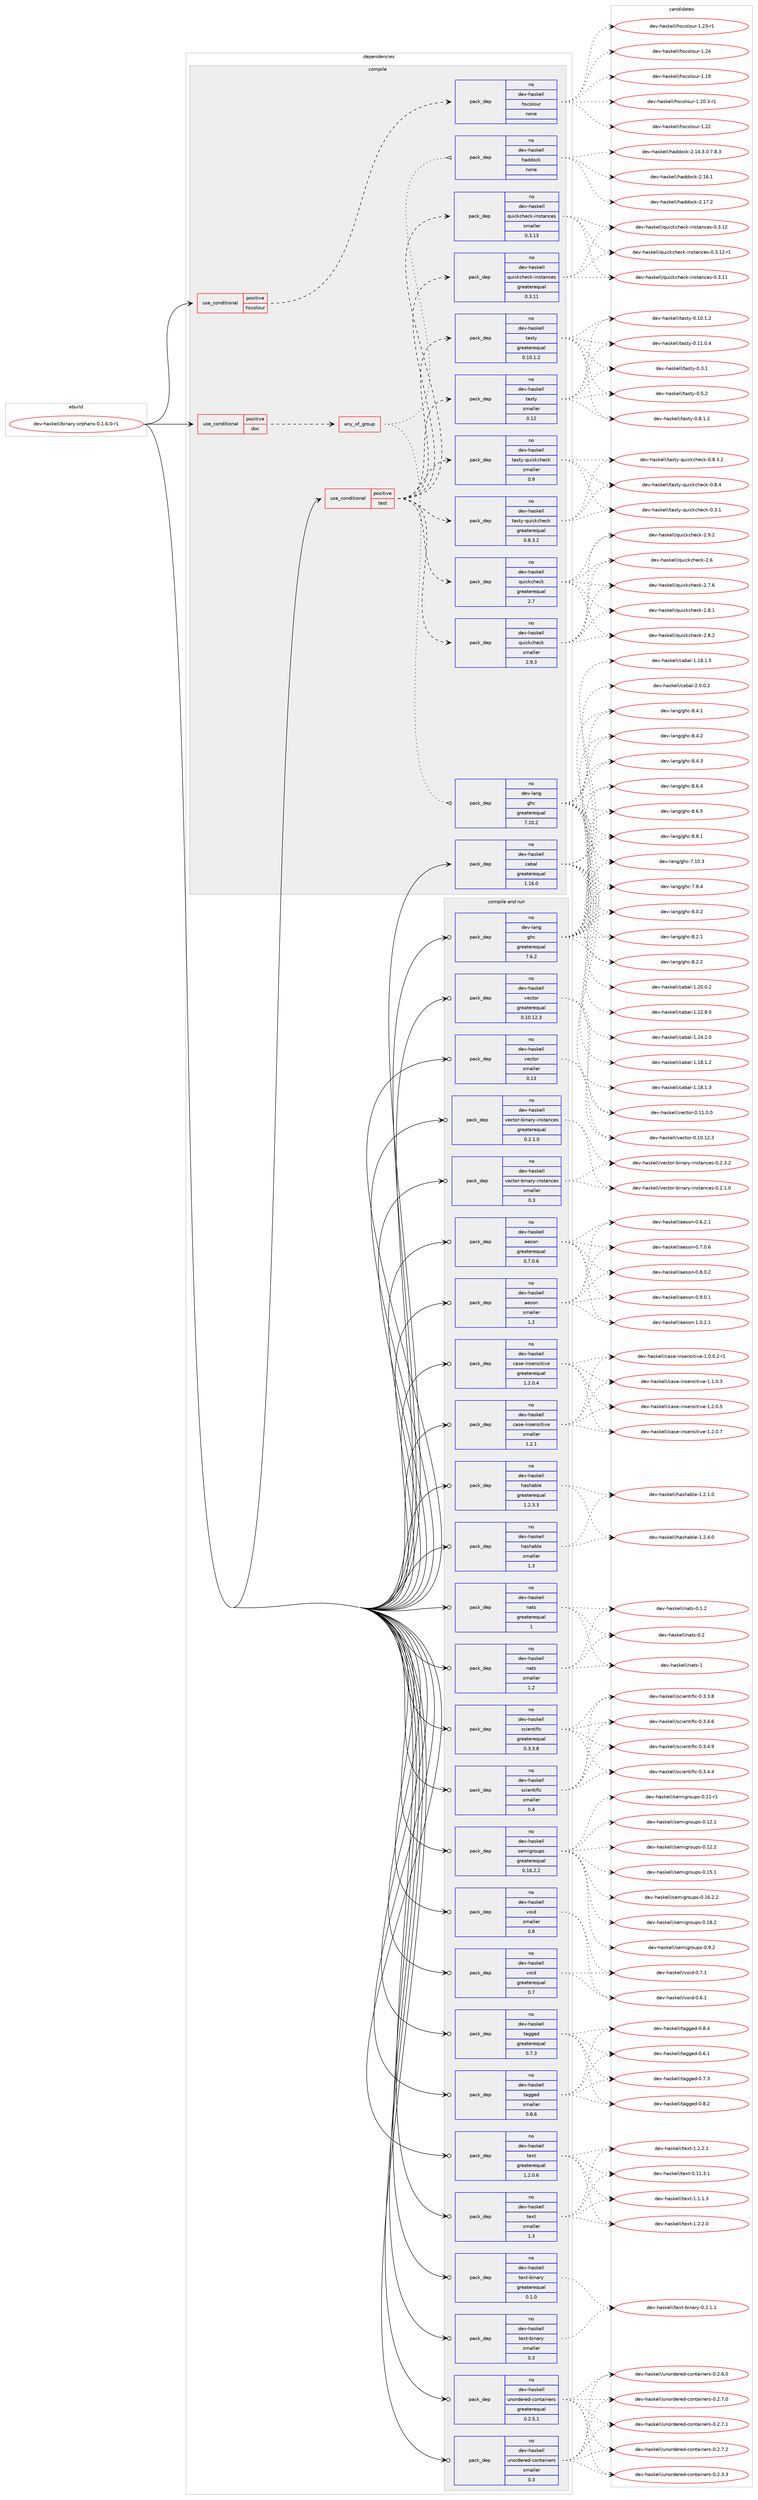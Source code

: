 digraph prolog {

# *************
# Graph options
# *************

newrank=true;
concentrate=true;
compound=true;
graph [rankdir=LR,fontname=Helvetica,fontsize=10,ranksep=1.5];#, ranksep=2.5, nodesep=0.2];
edge  [arrowhead=vee];
node  [fontname=Helvetica,fontsize=10];

# **********
# The ebuild
# **********

subgraph cluster_leftcol {
color=gray;
rank=same;
label=<<i>ebuild</i>>;
id [label="dev-haskell/binary-orphans-0.1.6.0-r1", color=red, width=4, href="../dev-haskell/binary-orphans-0.1.6.0-r1.svg"];
}

# ****************
# The dependencies
# ****************

subgraph cluster_midcol {
color=gray;
label=<<i>dependencies</i>>;
subgraph cluster_compile {
fillcolor="#eeeeee";
style=filled;
label=<<i>compile</i>>;
subgraph cond124891 {
dependency527263 [label=<<TABLE BORDER="0" CELLBORDER="1" CELLSPACING="0" CELLPADDING="4"><TR><TD ROWSPAN="3" CELLPADDING="10">use_conditional</TD></TR><TR><TD>positive</TD></TR><TR><TD>doc</TD></TR></TABLE>>, shape=none, color=red];
subgraph any9536 {
dependency527264 [label=<<TABLE BORDER="0" CELLBORDER="1" CELLSPACING="0" CELLPADDING="4"><TR><TD CELLPADDING="10">any_of_group</TD></TR></TABLE>>, shape=none, color=red];subgraph pack392479 {
dependency527265 [label=<<TABLE BORDER="0" CELLBORDER="1" CELLSPACING="0" CELLPADDING="4" WIDTH="220"><TR><TD ROWSPAN="6" CELLPADDING="30">pack_dep</TD></TR><TR><TD WIDTH="110">no</TD></TR><TR><TD>dev-haskell</TD></TR><TR><TD>haddock</TD></TR><TR><TD>none</TD></TR><TR><TD></TD></TR></TABLE>>, shape=none, color=blue];
}
dependency527264:e -> dependency527265:w [weight=20,style="dotted",arrowhead="oinv"];
subgraph pack392480 {
dependency527266 [label=<<TABLE BORDER="0" CELLBORDER="1" CELLSPACING="0" CELLPADDING="4" WIDTH="220"><TR><TD ROWSPAN="6" CELLPADDING="30">pack_dep</TD></TR><TR><TD WIDTH="110">no</TD></TR><TR><TD>dev-lang</TD></TR><TR><TD>ghc</TD></TR><TR><TD>greaterequal</TD></TR><TR><TD>7.10.2</TD></TR></TABLE>>, shape=none, color=blue];
}
dependency527264:e -> dependency527266:w [weight=20,style="dotted",arrowhead="oinv"];
}
dependency527263:e -> dependency527264:w [weight=20,style="dashed",arrowhead="vee"];
}
id:e -> dependency527263:w [weight=20,style="solid",arrowhead="vee"];
subgraph cond124892 {
dependency527267 [label=<<TABLE BORDER="0" CELLBORDER="1" CELLSPACING="0" CELLPADDING="4"><TR><TD ROWSPAN="3" CELLPADDING="10">use_conditional</TD></TR><TR><TD>positive</TD></TR><TR><TD>hscolour</TD></TR></TABLE>>, shape=none, color=red];
subgraph pack392481 {
dependency527268 [label=<<TABLE BORDER="0" CELLBORDER="1" CELLSPACING="0" CELLPADDING="4" WIDTH="220"><TR><TD ROWSPAN="6" CELLPADDING="30">pack_dep</TD></TR><TR><TD WIDTH="110">no</TD></TR><TR><TD>dev-haskell</TD></TR><TR><TD>hscolour</TD></TR><TR><TD>none</TD></TR><TR><TD></TD></TR></TABLE>>, shape=none, color=blue];
}
dependency527267:e -> dependency527268:w [weight=20,style="dashed",arrowhead="vee"];
}
id:e -> dependency527267:w [weight=20,style="solid",arrowhead="vee"];
subgraph cond124893 {
dependency527269 [label=<<TABLE BORDER="0" CELLBORDER="1" CELLSPACING="0" CELLPADDING="4"><TR><TD ROWSPAN="3" CELLPADDING="10">use_conditional</TD></TR><TR><TD>positive</TD></TR><TR><TD>test</TD></TR></TABLE>>, shape=none, color=red];
subgraph pack392482 {
dependency527270 [label=<<TABLE BORDER="0" CELLBORDER="1" CELLSPACING="0" CELLPADDING="4" WIDTH="220"><TR><TD ROWSPAN="6" CELLPADDING="30">pack_dep</TD></TR><TR><TD WIDTH="110">no</TD></TR><TR><TD>dev-haskell</TD></TR><TR><TD>quickcheck</TD></TR><TR><TD>greaterequal</TD></TR><TR><TD>2.7</TD></TR></TABLE>>, shape=none, color=blue];
}
dependency527269:e -> dependency527270:w [weight=20,style="dashed",arrowhead="vee"];
subgraph pack392483 {
dependency527271 [label=<<TABLE BORDER="0" CELLBORDER="1" CELLSPACING="0" CELLPADDING="4" WIDTH="220"><TR><TD ROWSPAN="6" CELLPADDING="30">pack_dep</TD></TR><TR><TD WIDTH="110">no</TD></TR><TR><TD>dev-haskell</TD></TR><TR><TD>quickcheck</TD></TR><TR><TD>smaller</TD></TR><TR><TD>2.9.3</TD></TR></TABLE>>, shape=none, color=blue];
}
dependency527269:e -> dependency527271:w [weight=20,style="dashed",arrowhead="vee"];
subgraph pack392484 {
dependency527272 [label=<<TABLE BORDER="0" CELLBORDER="1" CELLSPACING="0" CELLPADDING="4" WIDTH="220"><TR><TD ROWSPAN="6" CELLPADDING="30">pack_dep</TD></TR><TR><TD WIDTH="110">no</TD></TR><TR><TD>dev-haskell</TD></TR><TR><TD>quickcheck-instances</TD></TR><TR><TD>greaterequal</TD></TR><TR><TD>0.3.11</TD></TR></TABLE>>, shape=none, color=blue];
}
dependency527269:e -> dependency527272:w [weight=20,style="dashed",arrowhead="vee"];
subgraph pack392485 {
dependency527273 [label=<<TABLE BORDER="0" CELLBORDER="1" CELLSPACING="0" CELLPADDING="4" WIDTH="220"><TR><TD ROWSPAN="6" CELLPADDING="30">pack_dep</TD></TR><TR><TD WIDTH="110">no</TD></TR><TR><TD>dev-haskell</TD></TR><TR><TD>quickcheck-instances</TD></TR><TR><TD>smaller</TD></TR><TR><TD>0.3.13</TD></TR></TABLE>>, shape=none, color=blue];
}
dependency527269:e -> dependency527273:w [weight=20,style="dashed",arrowhead="vee"];
subgraph pack392486 {
dependency527274 [label=<<TABLE BORDER="0" CELLBORDER="1" CELLSPACING="0" CELLPADDING="4" WIDTH="220"><TR><TD ROWSPAN="6" CELLPADDING="30">pack_dep</TD></TR><TR><TD WIDTH="110">no</TD></TR><TR><TD>dev-haskell</TD></TR><TR><TD>tasty</TD></TR><TR><TD>greaterequal</TD></TR><TR><TD>0.10.1.2</TD></TR></TABLE>>, shape=none, color=blue];
}
dependency527269:e -> dependency527274:w [weight=20,style="dashed",arrowhead="vee"];
subgraph pack392487 {
dependency527275 [label=<<TABLE BORDER="0" CELLBORDER="1" CELLSPACING="0" CELLPADDING="4" WIDTH="220"><TR><TD ROWSPAN="6" CELLPADDING="30">pack_dep</TD></TR><TR><TD WIDTH="110">no</TD></TR><TR><TD>dev-haskell</TD></TR><TR><TD>tasty</TD></TR><TR><TD>smaller</TD></TR><TR><TD>0.12</TD></TR></TABLE>>, shape=none, color=blue];
}
dependency527269:e -> dependency527275:w [weight=20,style="dashed",arrowhead="vee"];
subgraph pack392488 {
dependency527276 [label=<<TABLE BORDER="0" CELLBORDER="1" CELLSPACING="0" CELLPADDING="4" WIDTH="220"><TR><TD ROWSPAN="6" CELLPADDING="30">pack_dep</TD></TR><TR><TD WIDTH="110">no</TD></TR><TR><TD>dev-haskell</TD></TR><TR><TD>tasty-quickcheck</TD></TR><TR><TD>greaterequal</TD></TR><TR><TD>0.8.3.2</TD></TR></TABLE>>, shape=none, color=blue];
}
dependency527269:e -> dependency527276:w [weight=20,style="dashed",arrowhead="vee"];
subgraph pack392489 {
dependency527277 [label=<<TABLE BORDER="0" CELLBORDER="1" CELLSPACING="0" CELLPADDING="4" WIDTH="220"><TR><TD ROWSPAN="6" CELLPADDING="30">pack_dep</TD></TR><TR><TD WIDTH="110">no</TD></TR><TR><TD>dev-haskell</TD></TR><TR><TD>tasty-quickcheck</TD></TR><TR><TD>smaller</TD></TR><TR><TD>0.9</TD></TR></TABLE>>, shape=none, color=blue];
}
dependency527269:e -> dependency527277:w [weight=20,style="dashed",arrowhead="vee"];
}
id:e -> dependency527269:w [weight=20,style="solid",arrowhead="vee"];
subgraph pack392490 {
dependency527278 [label=<<TABLE BORDER="0" CELLBORDER="1" CELLSPACING="0" CELLPADDING="4" WIDTH="220"><TR><TD ROWSPAN="6" CELLPADDING="30">pack_dep</TD></TR><TR><TD WIDTH="110">no</TD></TR><TR><TD>dev-haskell</TD></TR><TR><TD>cabal</TD></TR><TR><TD>greaterequal</TD></TR><TR><TD>1.16.0</TD></TR></TABLE>>, shape=none, color=blue];
}
id:e -> dependency527278:w [weight=20,style="solid",arrowhead="vee"];
}
subgraph cluster_compileandrun {
fillcolor="#eeeeee";
style=filled;
label=<<i>compile and run</i>>;
subgraph pack392491 {
dependency527279 [label=<<TABLE BORDER="0" CELLBORDER="1" CELLSPACING="0" CELLPADDING="4" WIDTH="220"><TR><TD ROWSPAN="6" CELLPADDING="30">pack_dep</TD></TR><TR><TD WIDTH="110">no</TD></TR><TR><TD>dev-haskell</TD></TR><TR><TD>aeson</TD></TR><TR><TD>greaterequal</TD></TR><TR><TD>0.7.0.6</TD></TR></TABLE>>, shape=none, color=blue];
}
id:e -> dependency527279:w [weight=20,style="solid",arrowhead="odotvee"];
subgraph pack392492 {
dependency527280 [label=<<TABLE BORDER="0" CELLBORDER="1" CELLSPACING="0" CELLPADDING="4" WIDTH="220"><TR><TD ROWSPAN="6" CELLPADDING="30">pack_dep</TD></TR><TR><TD WIDTH="110">no</TD></TR><TR><TD>dev-haskell</TD></TR><TR><TD>aeson</TD></TR><TR><TD>smaller</TD></TR><TR><TD>1.2</TD></TR></TABLE>>, shape=none, color=blue];
}
id:e -> dependency527280:w [weight=20,style="solid",arrowhead="odotvee"];
subgraph pack392493 {
dependency527281 [label=<<TABLE BORDER="0" CELLBORDER="1" CELLSPACING="0" CELLPADDING="4" WIDTH="220"><TR><TD ROWSPAN="6" CELLPADDING="30">pack_dep</TD></TR><TR><TD WIDTH="110">no</TD></TR><TR><TD>dev-haskell</TD></TR><TR><TD>case-insensitive</TD></TR><TR><TD>greaterequal</TD></TR><TR><TD>1.2.0.4</TD></TR></TABLE>>, shape=none, color=blue];
}
id:e -> dependency527281:w [weight=20,style="solid",arrowhead="odotvee"];
subgraph pack392494 {
dependency527282 [label=<<TABLE BORDER="0" CELLBORDER="1" CELLSPACING="0" CELLPADDING="4" WIDTH="220"><TR><TD ROWSPAN="6" CELLPADDING="30">pack_dep</TD></TR><TR><TD WIDTH="110">no</TD></TR><TR><TD>dev-haskell</TD></TR><TR><TD>case-insensitive</TD></TR><TR><TD>smaller</TD></TR><TR><TD>1.2.1</TD></TR></TABLE>>, shape=none, color=blue];
}
id:e -> dependency527282:w [weight=20,style="solid",arrowhead="odotvee"];
subgraph pack392495 {
dependency527283 [label=<<TABLE BORDER="0" CELLBORDER="1" CELLSPACING="0" CELLPADDING="4" WIDTH="220"><TR><TD ROWSPAN="6" CELLPADDING="30">pack_dep</TD></TR><TR><TD WIDTH="110">no</TD></TR><TR><TD>dev-haskell</TD></TR><TR><TD>hashable</TD></TR><TR><TD>greaterequal</TD></TR><TR><TD>1.2.3.3</TD></TR></TABLE>>, shape=none, color=blue];
}
id:e -> dependency527283:w [weight=20,style="solid",arrowhead="odotvee"];
subgraph pack392496 {
dependency527284 [label=<<TABLE BORDER="0" CELLBORDER="1" CELLSPACING="0" CELLPADDING="4" WIDTH="220"><TR><TD ROWSPAN="6" CELLPADDING="30">pack_dep</TD></TR><TR><TD WIDTH="110">no</TD></TR><TR><TD>dev-haskell</TD></TR><TR><TD>hashable</TD></TR><TR><TD>smaller</TD></TR><TR><TD>1.3</TD></TR></TABLE>>, shape=none, color=blue];
}
id:e -> dependency527284:w [weight=20,style="solid",arrowhead="odotvee"];
subgraph pack392497 {
dependency527285 [label=<<TABLE BORDER="0" CELLBORDER="1" CELLSPACING="0" CELLPADDING="4" WIDTH="220"><TR><TD ROWSPAN="6" CELLPADDING="30">pack_dep</TD></TR><TR><TD WIDTH="110">no</TD></TR><TR><TD>dev-haskell</TD></TR><TR><TD>nats</TD></TR><TR><TD>greaterequal</TD></TR><TR><TD>1</TD></TR></TABLE>>, shape=none, color=blue];
}
id:e -> dependency527285:w [weight=20,style="solid",arrowhead="odotvee"];
subgraph pack392498 {
dependency527286 [label=<<TABLE BORDER="0" CELLBORDER="1" CELLSPACING="0" CELLPADDING="4" WIDTH="220"><TR><TD ROWSPAN="6" CELLPADDING="30">pack_dep</TD></TR><TR><TD WIDTH="110">no</TD></TR><TR><TD>dev-haskell</TD></TR><TR><TD>nats</TD></TR><TR><TD>smaller</TD></TR><TR><TD>1.2</TD></TR></TABLE>>, shape=none, color=blue];
}
id:e -> dependency527286:w [weight=20,style="solid",arrowhead="odotvee"];
subgraph pack392499 {
dependency527287 [label=<<TABLE BORDER="0" CELLBORDER="1" CELLSPACING="0" CELLPADDING="4" WIDTH="220"><TR><TD ROWSPAN="6" CELLPADDING="30">pack_dep</TD></TR><TR><TD WIDTH="110">no</TD></TR><TR><TD>dev-haskell</TD></TR><TR><TD>scientific</TD></TR><TR><TD>greaterequal</TD></TR><TR><TD>0.3.3.8</TD></TR></TABLE>>, shape=none, color=blue];
}
id:e -> dependency527287:w [weight=20,style="solid",arrowhead="odotvee"];
subgraph pack392500 {
dependency527288 [label=<<TABLE BORDER="0" CELLBORDER="1" CELLSPACING="0" CELLPADDING="4" WIDTH="220"><TR><TD ROWSPAN="6" CELLPADDING="30">pack_dep</TD></TR><TR><TD WIDTH="110">no</TD></TR><TR><TD>dev-haskell</TD></TR><TR><TD>scientific</TD></TR><TR><TD>smaller</TD></TR><TR><TD>0.4</TD></TR></TABLE>>, shape=none, color=blue];
}
id:e -> dependency527288:w [weight=20,style="solid",arrowhead="odotvee"];
subgraph pack392501 {
dependency527289 [label=<<TABLE BORDER="0" CELLBORDER="1" CELLSPACING="0" CELLPADDING="4" WIDTH="220"><TR><TD ROWSPAN="6" CELLPADDING="30">pack_dep</TD></TR><TR><TD WIDTH="110">no</TD></TR><TR><TD>dev-haskell</TD></TR><TR><TD>semigroups</TD></TR><TR><TD>greaterequal</TD></TR><TR><TD>0.16.2.2</TD></TR></TABLE>>, shape=none, color=blue];
}
id:e -> dependency527289:w [weight=20,style="solid",arrowhead="odotvee"];
subgraph pack392502 {
dependency527290 [label=<<TABLE BORDER="0" CELLBORDER="1" CELLSPACING="0" CELLPADDING="4" WIDTH="220"><TR><TD ROWSPAN="6" CELLPADDING="30">pack_dep</TD></TR><TR><TD WIDTH="110">no</TD></TR><TR><TD>dev-haskell</TD></TR><TR><TD>tagged</TD></TR><TR><TD>greaterequal</TD></TR><TR><TD>0.7.3</TD></TR></TABLE>>, shape=none, color=blue];
}
id:e -> dependency527290:w [weight=20,style="solid",arrowhead="odotvee"];
subgraph pack392503 {
dependency527291 [label=<<TABLE BORDER="0" CELLBORDER="1" CELLSPACING="0" CELLPADDING="4" WIDTH="220"><TR><TD ROWSPAN="6" CELLPADDING="30">pack_dep</TD></TR><TR><TD WIDTH="110">no</TD></TR><TR><TD>dev-haskell</TD></TR><TR><TD>tagged</TD></TR><TR><TD>smaller</TD></TR><TR><TD>0.8.6</TD></TR></TABLE>>, shape=none, color=blue];
}
id:e -> dependency527291:w [weight=20,style="solid",arrowhead="odotvee"];
subgraph pack392504 {
dependency527292 [label=<<TABLE BORDER="0" CELLBORDER="1" CELLSPACING="0" CELLPADDING="4" WIDTH="220"><TR><TD ROWSPAN="6" CELLPADDING="30">pack_dep</TD></TR><TR><TD WIDTH="110">no</TD></TR><TR><TD>dev-haskell</TD></TR><TR><TD>text</TD></TR><TR><TD>greaterequal</TD></TR><TR><TD>1.2.0.6</TD></TR></TABLE>>, shape=none, color=blue];
}
id:e -> dependency527292:w [weight=20,style="solid",arrowhead="odotvee"];
subgraph pack392505 {
dependency527293 [label=<<TABLE BORDER="0" CELLBORDER="1" CELLSPACING="0" CELLPADDING="4" WIDTH="220"><TR><TD ROWSPAN="6" CELLPADDING="30">pack_dep</TD></TR><TR><TD WIDTH="110">no</TD></TR><TR><TD>dev-haskell</TD></TR><TR><TD>text</TD></TR><TR><TD>smaller</TD></TR><TR><TD>1.3</TD></TR></TABLE>>, shape=none, color=blue];
}
id:e -> dependency527293:w [weight=20,style="solid",arrowhead="odotvee"];
subgraph pack392506 {
dependency527294 [label=<<TABLE BORDER="0" CELLBORDER="1" CELLSPACING="0" CELLPADDING="4" WIDTH="220"><TR><TD ROWSPAN="6" CELLPADDING="30">pack_dep</TD></TR><TR><TD WIDTH="110">no</TD></TR><TR><TD>dev-haskell</TD></TR><TR><TD>text-binary</TD></TR><TR><TD>greaterequal</TD></TR><TR><TD>0.1.0</TD></TR></TABLE>>, shape=none, color=blue];
}
id:e -> dependency527294:w [weight=20,style="solid",arrowhead="odotvee"];
subgraph pack392507 {
dependency527295 [label=<<TABLE BORDER="0" CELLBORDER="1" CELLSPACING="0" CELLPADDING="4" WIDTH="220"><TR><TD ROWSPAN="6" CELLPADDING="30">pack_dep</TD></TR><TR><TD WIDTH="110">no</TD></TR><TR><TD>dev-haskell</TD></TR><TR><TD>text-binary</TD></TR><TR><TD>smaller</TD></TR><TR><TD>0.3</TD></TR></TABLE>>, shape=none, color=blue];
}
id:e -> dependency527295:w [weight=20,style="solid",arrowhead="odotvee"];
subgraph pack392508 {
dependency527296 [label=<<TABLE BORDER="0" CELLBORDER="1" CELLSPACING="0" CELLPADDING="4" WIDTH="220"><TR><TD ROWSPAN="6" CELLPADDING="30">pack_dep</TD></TR><TR><TD WIDTH="110">no</TD></TR><TR><TD>dev-haskell</TD></TR><TR><TD>unordered-containers</TD></TR><TR><TD>greaterequal</TD></TR><TR><TD>0.2.5.1</TD></TR></TABLE>>, shape=none, color=blue];
}
id:e -> dependency527296:w [weight=20,style="solid",arrowhead="odotvee"];
subgraph pack392509 {
dependency527297 [label=<<TABLE BORDER="0" CELLBORDER="1" CELLSPACING="0" CELLPADDING="4" WIDTH="220"><TR><TD ROWSPAN="6" CELLPADDING="30">pack_dep</TD></TR><TR><TD WIDTH="110">no</TD></TR><TR><TD>dev-haskell</TD></TR><TR><TD>unordered-containers</TD></TR><TR><TD>smaller</TD></TR><TR><TD>0.3</TD></TR></TABLE>>, shape=none, color=blue];
}
id:e -> dependency527297:w [weight=20,style="solid",arrowhead="odotvee"];
subgraph pack392510 {
dependency527298 [label=<<TABLE BORDER="0" CELLBORDER="1" CELLSPACING="0" CELLPADDING="4" WIDTH="220"><TR><TD ROWSPAN="6" CELLPADDING="30">pack_dep</TD></TR><TR><TD WIDTH="110">no</TD></TR><TR><TD>dev-haskell</TD></TR><TR><TD>vector</TD></TR><TR><TD>greaterequal</TD></TR><TR><TD>0.10.12.3</TD></TR></TABLE>>, shape=none, color=blue];
}
id:e -> dependency527298:w [weight=20,style="solid",arrowhead="odotvee"];
subgraph pack392511 {
dependency527299 [label=<<TABLE BORDER="0" CELLBORDER="1" CELLSPACING="0" CELLPADDING="4" WIDTH="220"><TR><TD ROWSPAN="6" CELLPADDING="30">pack_dep</TD></TR><TR><TD WIDTH="110">no</TD></TR><TR><TD>dev-haskell</TD></TR><TR><TD>vector</TD></TR><TR><TD>smaller</TD></TR><TR><TD>0.13</TD></TR></TABLE>>, shape=none, color=blue];
}
id:e -> dependency527299:w [weight=20,style="solid",arrowhead="odotvee"];
subgraph pack392512 {
dependency527300 [label=<<TABLE BORDER="0" CELLBORDER="1" CELLSPACING="0" CELLPADDING="4" WIDTH="220"><TR><TD ROWSPAN="6" CELLPADDING="30">pack_dep</TD></TR><TR><TD WIDTH="110">no</TD></TR><TR><TD>dev-haskell</TD></TR><TR><TD>vector-binary-instances</TD></TR><TR><TD>greaterequal</TD></TR><TR><TD>0.2.1.0</TD></TR></TABLE>>, shape=none, color=blue];
}
id:e -> dependency527300:w [weight=20,style="solid",arrowhead="odotvee"];
subgraph pack392513 {
dependency527301 [label=<<TABLE BORDER="0" CELLBORDER="1" CELLSPACING="0" CELLPADDING="4" WIDTH="220"><TR><TD ROWSPAN="6" CELLPADDING="30">pack_dep</TD></TR><TR><TD WIDTH="110">no</TD></TR><TR><TD>dev-haskell</TD></TR><TR><TD>vector-binary-instances</TD></TR><TR><TD>smaller</TD></TR><TR><TD>0.3</TD></TR></TABLE>>, shape=none, color=blue];
}
id:e -> dependency527301:w [weight=20,style="solid",arrowhead="odotvee"];
subgraph pack392514 {
dependency527302 [label=<<TABLE BORDER="0" CELLBORDER="1" CELLSPACING="0" CELLPADDING="4" WIDTH="220"><TR><TD ROWSPAN="6" CELLPADDING="30">pack_dep</TD></TR><TR><TD WIDTH="110">no</TD></TR><TR><TD>dev-haskell</TD></TR><TR><TD>void</TD></TR><TR><TD>greaterequal</TD></TR><TR><TD>0.7</TD></TR></TABLE>>, shape=none, color=blue];
}
id:e -> dependency527302:w [weight=20,style="solid",arrowhead="odotvee"];
subgraph pack392515 {
dependency527303 [label=<<TABLE BORDER="0" CELLBORDER="1" CELLSPACING="0" CELLPADDING="4" WIDTH="220"><TR><TD ROWSPAN="6" CELLPADDING="30">pack_dep</TD></TR><TR><TD WIDTH="110">no</TD></TR><TR><TD>dev-haskell</TD></TR><TR><TD>void</TD></TR><TR><TD>smaller</TD></TR><TR><TD>0.8</TD></TR></TABLE>>, shape=none, color=blue];
}
id:e -> dependency527303:w [weight=20,style="solid",arrowhead="odotvee"];
subgraph pack392516 {
dependency527304 [label=<<TABLE BORDER="0" CELLBORDER="1" CELLSPACING="0" CELLPADDING="4" WIDTH="220"><TR><TD ROWSPAN="6" CELLPADDING="30">pack_dep</TD></TR><TR><TD WIDTH="110">no</TD></TR><TR><TD>dev-lang</TD></TR><TR><TD>ghc</TD></TR><TR><TD>greaterequal</TD></TR><TR><TD>7.6.2</TD></TR></TABLE>>, shape=none, color=blue];
}
id:e -> dependency527304:w [weight=20,style="solid",arrowhead="odotvee"];
}
subgraph cluster_run {
fillcolor="#eeeeee";
style=filled;
label=<<i>run</i>>;
}
}

# **************
# The candidates
# **************

subgraph cluster_choices {
rank=same;
color=gray;
label=<<i>candidates</i>>;

subgraph choice392479 {
color=black;
nodesep=1;
choice1001011184510497115107101108108471049710010011199107455046495246514648465546564651 [label="dev-haskell/haddock-2.14.3.0.7.8.3", color=red, width=4,href="../dev-haskell/haddock-2.14.3.0.7.8.3.svg"];
choice100101118451049711510710110810847104971001001119910745504649544649 [label="dev-haskell/haddock-2.16.1", color=red, width=4,href="../dev-haskell/haddock-2.16.1.svg"];
choice100101118451049711510710110810847104971001001119910745504649554650 [label="dev-haskell/haddock-2.17.2", color=red, width=4,href="../dev-haskell/haddock-2.17.2.svg"];
dependency527265:e -> choice1001011184510497115107101108108471049710010011199107455046495246514648465546564651:w [style=dotted,weight="100"];
dependency527265:e -> choice100101118451049711510710110810847104971001001119910745504649544649:w [style=dotted,weight="100"];
dependency527265:e -> choice100101118451049711510710110810847104971001001119910745504649554650:w [style=dotted,weight="100"];
}
subgraph choice392480 {
color=black;
nodesep=1;
choice1001011184510897110103471031049945554649484651 [label="dev-lang/ghc-7.10.3", color=red, width=4,href="../dev-lang/ghc-7.10.3.svg"];
choice10010111845108971101034710310499455546564652 [label="dev-lang/ghc-7.8.4", color=red, width=4,href="../dev-lang/ghc-7.8.4.svg"];
choice10010111845108971101034710310499455646484650 [label="dev-lang/ghc-8.0.2", color=red, width=4,href="../dev-lang/ghc-8.0.2.svg"];
choice10010111845108971101034710310499455646504649 [label="dev-lang/ghc-8.2.1", color=red, width=4,href="../dev-lang/ghc-8.2.1.svg"];
choice10010111845108971101034710310499455646504650 [label="dev-lang/ghc-8.2.2", color=red, width=4,href="../dev-lang/ghc-8.2.2.svg"];
choice10010111845108971101034710310499455646524649 [label="dev-lang/ghc-8.4.1", color=red, width=4,href="../dev-lang/ghc-8.4.1.svg"];
choice10010111845108971101034710310499455646524650 [label="dev-lang/ghc-8.4.2", color=red, width=4,href="../dev-lang/ghc-8.4.2.svg"];
choice10010111845108971101034710310499455646524651 [label="dev-lang/ghc-8.4.3", color=red, width=4,href="../dev-lang/ghc-8.4.3.svg"];
choice10010111845108971101034710310499455646544652 [label="dev-lang/ghc-8.6.4", color=red, width=4,href="../dev-lang/ghc-8.6.4.svg"];
choice10010111845108971101034710310499455646544653 [label="dev-lang/ghc-8.6.5", color=red, width=4,href="../dev-lang/ghc-8.6.5.svg"];
choice10010111845108971101034710310499455646564649 [label="dev-lang/ghc-8.8.1", color=red, width=4,href="../dev-lang/ghc-8.8.1.svg"];
dependency527266:e -> choice1001011184510897110103471031049945554649484651:w [style=dotted,weight="100"];
dependency527266:e -> choice10010111845108971101034710310499455546564652:w [style=dotted,weight="100"];
dependency527266:e -> choice10010111845108971101034710310499455646484650:w [style=dotted,weight="100"];
dependency527266:e -> choice10010111845108971101034710310499455646504649:w [style=dotted,weight="100"];
dependency527266:e -> choice10010111845108971101034710310499455646504650:w [style=dotted,weight="100"];
dependency527266:e -> choice10010111845108971101034710310499455646524649:w [style=dotted,weight="100"];
dependency527266:e -> choice10010111845108971101034710310499455646524650:w [style=dotted,weight="100"];
dependency527266:e -> choice10010111845108971101034710310499455646524651:w [style=dotted,weight="100"];
dependency527266:e -> choice10010111845108971101034710310499455646544652:w [style=dotted,weight="100"];
dependency527266:e -> choice10010111845108971101034710310499455646544653:w [style=dotted,weight="100"];
dependency527266:e -> choice10010111845108971101034710310499455646564649:w [style=dotted,weight="100"];
}
subgraph choice392481 {
color=black;
nodesep=1;
choice100101118451049711510710110810847104115991111081111171144549464957 [label="dev-haskell/hscolour-1.19", color=red, width=4,href="../dev-haskell/hscolour-1.19.svg"];
choice10010111845104971151071011081084710411599111108111117114454946504846514511449 [label="dev-haskell/hscolour-1.20.3-r1", color=red, width=4,href="../dev-haskell/hscolour-1.20.3-r1.svg"];
choice100101118451049711510710110810847104115991111081111171144549465050 [label="dev-haskell/hscolour-1.22", color=red, width=4,href="../dev-haskell/hscolour-1.22.svg"];
choice1001011184510497115107101108108471041159911110811111711445494650514511449 [label="dev-haskell/hscolour-1.23-r1", color=red, width=4,href="../dev-haskell/hscolour-1.23-r1.svg"];
choice100101118451049711510710110810847104115991111081111171144549465052 [label="dev-haskell/hscolour-1.24", color=red, width=4,href="../dev-haskell/hscolour-1.24.svg"];
dependency527268:e -> choice100101118451049711510710110810847104115991111081111171144549464957:w [style=dotted,weight="100"];
dependency527268:e -> choice10010111845104971151071011081084710411599111108111117114454946504846514511449:w [style=dotted,weight="100"];
dependency527268:e -> choice100101118451049711510710110810847104115991111081111171144549465050:w [style=dotted,weight="100"];
dependency527268:e -> choice1001011184510497115107101108108471041159911110811111711445494650514511449:w [style=dotted,weight="100"];
dependency527268:e -> choice100101118451049711510710110810847104115991111081111171144549465052:w [style=dotted,weight="100"];
}
subgraph choice392482 {
color=black;
nodesep=1;
choice10010111845104971151071011081084711311710599107991041019910745504654 [label="dev-haskell/quickcheck-2.6", color=red, width=4,href="../dev-haskell/quickcheck-2.6.svg"];
choice100101118451049711510710110810847113117105991079910410199107455046554654 [label="dev-haskell/quickcheck-2.7.6", color=red, width=4,href="../dev-haskell/quickcheck-2.7.6.svg"];
choice100101118451049711510710110810847113117105991079910410199107455046564649 [label="dev-haskell/quickcheck-2.8.1", color=red, width=4,href="../dev-haskell/quickcheck-2.8.1.svg"];
choice100101118451049711510710110810847113117105991079910410199107455046564650 [label="dev-haskell/quickcheck-2.8.2", color=red, width=4,href="../dev-haskell/quickcheck-2.8.2.svg"];
choice100101118451049711510710110810847113117105991079910410199107455046574650 [label="dev-haskell/quickcheck-2.9.2", color=red, width=4,href="../dev-haskell/quickcheck-2.9.2.svg"];
dependency527270:e -> choice10010111845104971151071011081084711311710599107991041019910745504654:w [style=dotted,weight="100"];
dependency527270:e -> choice100101118451049711510710110810847113117105991079910410199107455046554654:w [style=dotted,weight="100"];
dependency527270:e -> choice100101118451049711510710110810847113117105991079910410199107455046564649:w [style=dotted,weight="100"];
dependency527270:e -> choice100101118451049711510710110810847113117105991079910410199107455046564650:w [style=dotted,weight="100"];
dependency527270:e -> choice100101118451049711510710110810847113117105991079910410199107455046574650:w [style=dotted,weight="100"];
}
subgraph choice392483 {
color=black;
nodesep=1;
choice10010111845104971151071011081084711311710599107991041019910745504654 [label="dev-haskell/quickcheck-2.6", color=red, width=4,href="../dev-haskell/quickcheck-2.6.svg"];
choice100101118451049711510710110810847113117105991079910410199107455046554654 [label="dev-haskell/quickcheck-2.7.6", color=red, width=4,href="../dev-haskell/quickcheck-2.7.6.svg"];
choice100101118451049711510710110810847113117105991079910410199107455046564649 [label="dev-haskell/quickcheck-2.8.1", color=red, width=4,href="../dev-haskell/quickcheck-2.8.1.svg"];
choice100101118451049711510710110810847113117105991079910410199107455046564650 [label="dev-haskell/quickcheck-2.8.2", color=red, width=4,href="../dev-haskell/quickcheck-2.8.2.svg"];
choice100101118451049711510710110810847113117105991079910410199107455046574650 [label="dev-haskell/quickcheck-2.9.2", color=red, width=4,href="../dev-haskell/quickcheck-2.9.2.svg"];
dependency527271:e -> choice10010111845104971151071011081084711311710599107991041019910745504654:w [style=dotted,weight="100"];
dependency527271:e -> choice100101118451049711510710110810847113117105991079910410199107455046554654:w [style=dotted,weight="100"];
dependency527271:e -> choice100101118451049711510710110810847113117105991079910410199107455046564649:w [style=dotted,weight="100"];
dependency527271:e -> choice100101118451049711510710110810847113117105991079910410199107455046564650:w [style=dotted,weight="100"];
dependency527271:e -> choice100101118451049711510710110810847113117105991079910410199107455046574650:w [style=dotted,weight="100"];
}
subgraph choice392484 {
color=black;
nodesep=1;
choice10010111845104971151071011081084711311710599107991041019910745105110115116971109910111545484651464949 [label="dev-haskell/quickcheck-instances-0.3.11", color=red, width=4,href="../dev-haskell/quickcheck-instances-0.3.11.svg"];
choice10010111845104971151071011081084711311710599107991041019910745105110115116971109910111545484651464950 [label="dev-haskell/quickcheck-instances-0.3.12", color=red, width=4,href="../dev-haskell/quickcheck-instances-0.3.12.svg"];
choice100101118451049711510710110810847113117105991079910410199107451051101151169711099101115454846514649504511449 [label="dev-haskell/quickcheck-instances-0.3.12-r1", color=red, width=4,href="../dev-haskell/quickcheck-instances-0.3.12-r1.svg"];
dependency527272:e -> choice10010111845104971151071011081084711311710599107991041019910745105110115116971109910111545484651464949:w [style=dotted,weight="100"];
dependency527272:e -> choice10010111845104971151071011081084711311710599107991041019910745105110115116971109910111545484651464950:w [style=dotted,weight="100"];
dependency527272:e -> choice100101118451049711510710110810847113117105991079910410199107451051101151169711099101115454846514649504511449:w [style=dotted,weight="100"];
}
subgraph choice392485 {
color=black;
nodesep=1;
choice10010111845104971151071011081084711311710599107991041019910745105110115116971109910111545484651464949 [label="dev-haskell/quickcheck-instances-0.3.11", color=red, width=4,href="../dev-haskell/quickcheck-instances-0.3.11.svg"];
choice10010111845104971151071011081084711311710599107991041019910745105110115116971109910111545484651464950 [label="dev-haskell/quickcheck-instances-0.3.12", color=red, width=4,href="../dev-haskell/quickcheck-instances-0.3.12.svg"];
choice100101118451049711510710110810847113117105991079910410199107451051101151169711099101115454846514649504511449 [label="dev-haskell/quickcheck-instances-0.3.12-r1", color=red, width=4,href="../dev-haskell/quickcheck-instances-0.3.12-r1.svg"];
dependency527273:e -> choice10010111845104971151071011081084711311710599107991041019910745105110115116971109910111545484651464949:w [style=dotted,weight="100"];
dependency527273:e -> choice10010111845104971151071011081084711311710599107991041019910745105110115116971109910111545484651464950:w [style=dotted,weight="100"];
dependency527273:e -> choice100101118451049711510710110810847113117105991079910410199107451051101151169711099101115454846514649504511449:w [style=dotted,weight="100"];
}
subgraph choice392486 {
color=black;
nodesep=1;
choice10010111845104971151071011081084711697115116121454846494846494650 [label="dev-haskell/tasty-0.10.1.2", color=red, width=4,href="../dev-haskell/tasty-0.10.1.2.svg"];
choice10010111845104971151071011081084711697115116121454846494946484652 [label="dev-haskell/tasty-0.11.0.4", color=red, width=4,href="../dev-haskell/tasty-0.11.0.4.svg"];
choice10010111845104971151071011081084711697115116121454846514649 [label="dev-haskell/tasty-0.3.1", color=red, width=4,href="../dev-haskell/tasty-0.3.1.svg"];
choice10010111845104971151071011081084711697115116121454846534650 [label="dev-haskell/tasty-0.5.2", color=red, width=4,href="../dev-haskell/tasty-0.5.2.svg"];
choice100101118451049711510710110810847116971151161214548465646494650 [label="dev-haskell/tasty-0.8.1.2", color=red, width=4,href="../dev-haskell/tasty-0.8.1.2.svg"];
dependency527274:e -> choice10010111845104971151071011081084711697115116121454846494846494650:w [style=dotted,weight="100"];
dependency527274:e -> choice10010111845104971151071011081084711697115116121454846494946484652:w [style=dotted,weight="100"];
dependency527274:e -> choice10010111845104971151071011081084711697115116121454846514649:w [style=dotted,weight="100"];
dependency527274:e -> choice10010111845104971151071011081084711697115116121454846534650:w [style=dotted,weight="100"];
dependency527274:e -> choice100101118451049711510710110810847116971151161214548465646494650:w [style=dotted,weight="100"];
}
subgraph choice392487 {
color=black;
nodesep=1;
choice10010111845104971151071011081084711697115116121454846494846494650 [label="dev-haskell/tasty-0.10.1.2", color=red, width=4,href="../dev-haskell/tasty-0.10.1.2.svg"];
choice10010111845104971151071011081084711697115116121454846494946484652 [label="dev-haskell/tasty-0.11.0.4", color=red, width=4,href="../dev-haskell/tasty-0.11.0.4.svg"];
choice10010111845104971151071011081084711697115116121454846514649 [label="dev-haskell/tasty-0.3.1", color=red, width=4,href="../dev-haskell/tasty-0.3.1.svg"];
choice10010111845104971151071011081084711697115116121454846534650 [label="dev-haskell/tasty-0.5.2", color=red, width=4,href="../dev-haskell/tasty-0.5.2.svg"];
choice100101118451049711510710110810847116971151161214548465646494650 [label="dev-haskell/tasty-0.8.1.2", color=red, width=4,href="../dev-haskell/tasty-0.8.1.2.svg"];
dependency527275:e -> choice10010111845104971151071011081084711697115116121454846494846494650:w [style=dotted,weight="100"];
dependency527275:e -> choice10010111845104971151071011081084711697115116121454846494946484652:w [style=dotted,weight="100"];
dependency527275:e -> choice10010111845104971151071011081084711697115116121454846514649:w [style=dotted,weight="100"];
dependency527275:e -> choice10010111845104971151071011081084711697115116121454846534650:w [style=dotted,weight="100"];
dependency527275:e -> choice100101118451049711510710110810847116971151161214548465646494650:w [style=dotted,weight="100"];
}
subgraph choice392488 {
color=black;
nodesep=1;
choice1001011184510497115107101108108471169711511612145113117105991079910410199107454846514649 [label="dev-haskell/tasty-quickcheck-0.3.1", color=red, width=4,href="../dev-haskell/tasty-quickcheck-0.3.1.svg"];
choice10010111845104971151071011081084711697115116121451131171059910799104101991074548465646514650 [label="dev-haskell/tasty-quickcheck-0.8.3.2", color=red, width=4,href="../dev-haskell/tasty-quickcheck-0.8.3.2.svg"];
choice1001011184510497115107101108108471169711511612145113117105991079910410199107454846564652 [label="dev-haskell/tasty-quickcheck-0.8.4", color=red, width=4,href="../dev-haskell/tasty-quickcheck-0.8.4.svg"];
dependency527276:e -> choice1001011184510497115107101108108471169711511612145113117105991079910410199107454846514649:w [style=dotted,weight="100"];
dependency527276:e -> choice10010111845104971151071011081084711697115116121451131171059910799104101991074548465646514650:w [style=dotted,weight="100"];
dependency527276:e -> choice1001011184510497115107101108108471169711511612145113117105991079910410199107454846564652:w [style=dotted,weight="100"];
}
subgraph choice392489 {
color=black;
nodesep=1;
choice1001011184510497115107101108108471169711511612145113117105991079910410199107454846514649 [label="dev-haskell/tasty-quickcheck-0.3.1", color=red, width=4,href="../dev-haskell/tasty-quickcheck-0.3.1.svg"];
choice10010111845104971151071011081084711697115116121451131171059910799104101991074548465646514650 [label="dev-haskell/tasty-quickcheck-0.8.3.2", color=red, width=4,href="../dev-haskell/tasty-quickcheck-0.8.3.2.svg"];
choice1001011184510497115107101108108471169711511612145113117105991079910410199107454846564652 [label="dev-haskell/tasty-quickcheck-0.8.4", color=red, width=4,href="../dev-haskell/tasty-quickcheck-0.8.4.svg"];
dependency527277:e -> choice1001011184510497115107101108108471169711511612145113117105991079910410199107454846514649:w [style=dotted,weight="100"];
dependency527277:e -> choice10010111845104971151071011081084711697115116121451131171059910799104101991074548465646514650:w [style=dotted,weight="100"];
dependency527277:e -> choice1001011184510497115107101108108471169711511612145113117105991079910410199107454846564652:w [style=dotted,weight="100"];
}
subgraph choice392490 {
color=black;
nodesep=1;
choice10010111845104971151071011081084799979897108454946495646494650 [label="dev-haskell/cabal-1.18.1.2", color=red, width=4,href="../dev-haskell/cabal-1.18.1.2.svg"];
choice10010111845104971151071011081084799979897108454946495646494651 [label="dev-haskell/cabal-1.18.1.3", color=red, width=4,href="../dev-haskell/cabal-1.18.1.3.svg"];
choice10010111845104971151071011081084799979897108454946495646494653 [label="dev-haskell/cabal-1.18.1.5", color=red, width=4,href="../dev-haskell/cabal-1.18.1.5.svg"];
choice10010111845104971151071011081084799979897108454946504846484650 [label="dev-haskell/cabal-1.20.0.2", color=red, width=4,href="../dev-haskell/cabal-1.20.0.2.svg"];
choice10010111845104971151071011081084799979897108454946505046564648 [label="dev-haskell/cabal-1.22.8.0", color=red, width=4,href="../dev-haskell/cabal-1.22.8.0.svg"];
choice10010111845104971151071011081084799979897108454946505246504648 [label="dev-haskell/cabal-1.24.2.0", color=red, width=4,href="../dev-haskell/cabal-1.24.2.0.svg"];
choice100101118451049711510710110810847999798971084550464846484650 [label="dev-haskell/cabal-2.0.0.2", color=red, width=4,href="../dev-haskell/cabal-2.0.0.2.svg"];
dependency527278:e -> choice10010111845104971151071011081084799979897108454946495646494650:w [style=dotted,weight="100"];
dependency527278:e -> choice10010111845104971151071011081084799979897108454946495646494651:w [style=dotted,weight="100"];
dependency527278:e -> choice10010111845104971151071011081084799979897108454946495646494653:w [style=dotted,weight="100"];
dependency527278:e -> choice10010111845104971151071011081084799979897108454946504846484650:w [style=dotted,weight="100"];
dependency527278:e -> choice10010111845104971151071011081084799979897108454946505046564648:w [style=dotted,weight="100"];
dependency527278:e -> choice10010111845104971151071011081084799979897108454946505246504648:w [style=dotted,weight="100"];
dependency527278:e -> choice100101118451049711510710110810847999798971084550464846484650:w [style=dotted,weight="100"];
}
subgraph choice392491 {
color=black;
nodesep=1;
choice100101118451049711510710110810847971011151111104548465446504649 [label="dev-haskell/aeson-0.6.2.1", color=red, width=4,href="../dev-haskell/aeson-0.6.2.1.svg"];
choice100101118451049711510710110810847971011151111104548465546484654 [label="dev-haskell/aeson-0.7.0.6", color=red, width=4,href="../dev-haskell/aeson-0.7.0.6.svg"];
choice100101118451049711510710110810847971011151111104548465646484650 [label="dev-haskell/aeson-0.8.0.2", color=red, width=4,href="../dev-haskell/aeson-0.8.0.2.svg"];
choice100101118451049711510710110810847971011151111104548465746484649 [label="dev-haskell/aeson-0.9.0.1", color=red, width=4,href="../dev-haskell/aeson-0.9.0.1.svg"];
choice100101118451049711510710110810847971011151111104549464846504649 [label="dev-haskell/aeson-1.0.2.1", color=red, width=4,href="../dev-haskell/aeson-1.0.2.1.svg"];
dependency527279:e -> choice100101118451049711510710110810847971011151111104548465446504649:w [style=dotted,weight="100"];
dependency527279:e -> choice100101118451049711510710110810847971011151111104548465546484654:w [style=dotted,weight="100"];
dependency527279:e -> choice100101118451049711510710110810847971011151111104548465646484650:w [style=dotted,weight="100"];
dependency527279:e -> choice100101118451049711510710110810847971011151111104548465746484649:w [style=dotted,weight="100"];
dependency527279:e -> choice100101118451049711510710110810847971011151111104549464846504649:w [style=dotted,weight="100"];
}
subgraph choice392492 {
color=black;
nodesep=1;
choice100101118451049711510710110810847971011151111104548465446504649 [label="dev-haskell/aeson-0.6.2.1", color=red, width=4,href="../dev-haskell/aeson-0.6.2.1.svg"];
choice100101118451049711510710110810847971011151111104548465546484654 [label="dev-haskell/aeson-0.7.0.6", color=red, width=4,href="../dev-haskell/aeson-0.7.0.6.svg"];
choice100101118451049711510710110810847971011151111104548465646484650 [label="dev-haskell/aeson-0.8.0.2", color=red, width=4,href="../dev-haskell/aeson-0.8.0.2.svg"];
choice100101118451049711510710110810847971011151111104548465746484649 [label="dev-haskell/aeson-0.9.0.1", color=red, width=4,href="../dev-haskell/aeson-0.9.0.1.svg"];
choice100101118451049711510710110810847971011151111104549464846504649 [label="dev-haskell/aeson-1.0.2.1", color=red, width=4,href="../dev-haskell/aeson-1.0.2.1.svg"];
dependency527280:e -> choice100101118451049711510710110810847971011151111104548465446504649:w [style=dotted,weight="100"];
dependency527280:e -> choice100101118451049711510710110810847971011151111104548465546484654:w [style=dotted,weight="100"];
dependency527280:e -> choice100101118451049711510710110810847971011151111104548465646484650:w [style=dotted,weight="100"];
dependency527280:e -> choice100101118451049711510710110810847971011151111104548465746484649:w [style=dotted,weight="100"];
dependency527280:e -> choice100101118451049711510710110810847971011151111104549464846504649:w [style=dotted,weight="100"];
}
subgraph choice392493 {
color=black;
nodesep=1;
choice10010111845104971151071011081084799971151014510511011510111011510511610511810145494648464846504511449 [label="dev-haskell/case-insensitive-1.0.0.2-r1", color=red, width=4,href="../dev-haskell/case-insensitive-1.0.0.2-r1.svg"];
choice1001011184510497115107101108108479997115101451051101151011101151051161051181014549464946484651 [label="dev-haskell/case-insensitive-1.1.0.3", color=red, width=4,href="../dev-haskell/case-insensitive-1.1.0.3.svg"];
choice1001011184510497115107101108108479997115101451051101151011101151051161051181014549465046484653 [label="dev-haskell/case-insensitive-1.2.0.5", color=red, width=4,href="../dev-haskell/case-insensitive-1.2.0.5.svg"];
choice1001011184510497115107101108108479997115101451051101151011101151051161051181014549465046484655 [label="dev-haskell/case-insensitive-1.2.0.7", color=red, width=4,href="../dev-haskell/case-insensitive-1.2.0.7.svg"];
dependency527281:e -> choice10010111845104971151071011081084799971151014510511011510111011510511610511810145494648464846504511449:w [style=dotted,weight="100"];
dependency527281:e -> choice1001011184510497115107101108108479997115101451051101151011101151051161051181014549464946484651:w [style=dotted,weight="100"];
dependency527281:e -> choice1001011184510497115107101108108479997115101451051101151011101151051161051181014549465046484653:w [style=dotted,weight="100"];
dependency527281:e -> choice1001011184510497115107101108108479997115101451051101151011101151051161051181014549465046484655:w [style=dotted,weight="100"];
}
subgraph choice392494 {
color=black;
nodesep=1;
choice10010111845104971151071011081084799971151014510511011510111011510511610511810145494648464846504511449 [label="dev-haskell/case-insensitive-1.0.0.2-r1", color=red, width=4,href="../dev-haskell/case-insensitive-1.0.0.2-r1.svg"];
choice1001011184510497115107101108108479997115101451051101151011101151051161051181014549464946484651 [label="dev-haskell/case-insensitive-1.1.0.3", color=red, width=4,href="../dev-haskell/case-insensitive-1.1.0.3.svg"];
choice1001011184510497115107101108108479997115101451051101151011101151051161051181014549465046484653 [label="dev-haskell/case-insensitive-1.2.0.5", color=red, width=4,href="../dev-haskell/case-insensitive-1.2.0.5.svg"];
choice1001011184510497115107101108108479997115101451051101151011101151051161051181014549465046484655 [label="dev-haskell/case-insensitive-1.2.0.7", color=red, width=4,href="../dev-haskell/case-insensitive-1.2.0.7.svg"];
dependency527282:e -> choice10010111845104971151071011081084799971151014510511011510111011510511610511810145494648464846504511449:w [style=dotted,weight="100"];
dependency527282:e -> choice1001011184510497115107101108108479997115101451051101151011101151051161051181014549464946484651:w [style=dotted,weight="100"];
dependency527282:e -> choice1001011184510497115107101108108479997115101451051101151011101151051161051181014549465046484653:w [style=dotted,weight="100"];
dependency527282:e -> choice1001011184510497115107101108108479997115101451051101151011101151051161051181014549465046484655:w [style=dotted,weight="100"];
}
subgraph choice392495 {
color=black;
nodesep=1;
choice1001011184510497115107101108108471049711510497981081014549465046494648 [label="dev-haskell/hashable-1.2.1.0", color=red, width=4,href="../dev-haskell/hashable-1.2.1.0.svg"];
choice1001011184510497115107101108108471049711510497981081014549465046524648 [label="dev-haskell/hashable-1.2.4.0", color=red, width=4,href="../dev-haskell/hashable-1.2.4.0.svg"];
dependency527283:e -> choice1001011184510497115107101108108471049711510497981081014549465046494648:w [style=dotted,weight="100"];
dependency527283:e -> choice1001011184510497115107101108108471049711510497981081014549465046524648:w [style=dotted,weight="100"];
}
subgraph choice392496 {
color=black;
nodesep=1;
choice1001011184510497115107101108108471049711510497981081014549465046494648 [label="dev-haskell/hashable-1.2.1.0", color=red, width=4,href="../dev-haskell/hashable-1.2.1.0.svg"];
choice1001011184510497115107101108108471049711510497981081014549465046524648 [label="dev-haskell/hashable-1.2.4.0", color=red, width=4,href="../dev-haskell/hashable-1.2.4.0.svg"];
dependency527284:e -> choice1001011184510497115107101108108471049711510497981081014549465046494648:w [style=dotted,weight="100"];
dependency527284:e -> choice1001011184510497115107101108108471049711510497981081014549465046524648:w [style=dotted,weight="100"];
}
subgraph choice392497 {
color=black;
nodesep=1;
choice10010111845104971151071011081084711097116115454846494650 [label="dev-haskell/nats-0.1.2", color=red, width=4,href="../dev-haskell/nats-0.1.2.svg"];
choice1001011184510497115107101108108471109711611545484650 [label="dev-haskell/nats-0.2", color=red, width=4,href="../dev-haskell/nats-0.2.svg"];
choice100101118451049711510710110810847110971161154549 [label="dev-haskell/nats-1", color=red, width=4,href="../dev-haskell/nats-1.svg"];
dependency527285:e -> choice10010111845104971151071011081084711097116115454846494650:w [style=dotted,weight="100"];
dependency527285:e -> choice1001011184510497115107101108108471109711611545484650:w [style=dotted,weight="100"];
dependency527285:e -> choice100101118451049711510710110810847110971161154549:w [style=dotted,weight="100"];
}
subgraph choice392498 {
color=black;
nodesep=1;
choice10010111845104971151071011081084711097116115454846494650 [label="dev-haskell/nats-0.1.2", color=red, width=4,href="../dev-haskell/nats-0.1.2.svg"];
choice1001011184510497115107101108108471109711611545484650 [label="dev-haskell/nats-0.2", color=red, width=4,href="../dev-haskell/nats-0.2.svg"];
choice100101118451049711510710110810847110971161154549 [label="dev-haskell/nats-1", color=red, width=4,href="../dev-haskell/nats-1.svg"];
dependency527286:e -> choice10010111845104971151071011081084711097116115454846494650:w [style=dotted,weight="100"];
dependency527286:e -> choice1001011184510497115107101108108471109711611545484650:w [style=dotted,weight="100"];
dependency527286:e -> choice100101118451049711510710110810847110971161154549:w [style=dotted,weight="100"];
}
subgraph choice392499 {
color=black;
nodesep=1;
choice10010111845104971151071011081084711599105101110116105102105994548465146514656 [label="dev-haskell/scientific-0.3.3.8", color=red, width=4,href="../dev-haskell/scientific-0.3.3.8.svg"];
choice10010111845104971151071011081084711599105101110116105102105994548465146524652 [label="dev-haskell/scientific-0.3.4.4", color=red, width=4,href="../dev-haskell/scientific-0.3.4.4.svg"];
choice10010111845104971151071011081084711599105101110116105102105994548465146524654 [label="dev-haskell/scientific-0.3.4.6", color=red, width=4,href="../dev-haskell/scientific-0.3.4.6.svg"];
choice10010111845104971151071011081084711599105101110116105102105994548465146524657 [label="dev-haskell/scientific-0.3.4.9", color=red, width=4,href="../dev-haskell/scientific-0.3.4.9.svg"];
dependency527287:e -> choice10010111845104971151071011081084711599105101110116105102105994548465146514656:w [style=dotted,weight="100"];
dependency527287:e -> choice10010111845104971151071011081084711599105101110116105102105994548465146524652:w [style=dotted,weight="100"];
dependency527287:e -> choice10010111845104971151071011081084711599105101110116105102105994548465146524654:w [style=dotted,weight="100"];
dependency527287:e -> choice10010111845104971151071011081084711599105101110116105102105994548465146524657:w [style=dotted,weight="100"];
}
subgraph choice392500 {
color=black;
nodesep=1;
choice10010111845104971151071011081084711599105101110116105102105994548465146514656 [label="dev-haskell/scientific-0.3.3.8", color=red, width=4,href="../dev-haskell/scientific-0.3.3.8.svg"];
choice10010111845104971151071011081084711599105101110116105102105994548465146524652 [label="dev-haskell/scientific-0.3.4.4", color=red, width=4,href="../dev-haskell/scientific-0.3.4.4.svg"];
choice10010111845104971151071011081084711599105101110116105102105994548465146524654 [label="dev-haskell/scientific-0.3.4.6", color=red, width=4,href="../dev-haskell/scientific-0.3.4.6.svg"];
choice10010111845104971151071011081084711599105101110116105102105994548465146524657 [label="dev-haskell/scientific-0.3.4.9", color=red, width=4,href="../dev-haskell/scientific-0.3.4.9.svg"];
dependency527288:e -> choice10010111845104971151071011081084711599105101110116105102105994548465146514656:w [style=dotted,weight="100"];
dependency527288:e -> choice10010111845104971151071011081084711599105101110116105102105994548465146524652:w [style=dotted,weight="100"];
dependency527288:e -> choice10010111845104971151071011081084711599105101110116105102105994548465146524654:w [style=dotted,weight="100"];
dependency527288:e -> choice10010111845104971151071011081084711599105101110116105102105994548465146524657:w [style=dotted,weight="100"];
}
subgraph choice392501 {
color=black;
nodesep=1;
choice10010111845104971151071011081084711510110910510311411111711211545484649494511449 [label="dev-haskell/semigroups-0.11-r1", color=red, width=4,href="../dev-haskell/semigroups-0.11-r1.svg"];
choice10010111845104971151071011081084711510110910510311411111711211545484649504649 [label="dev-haskell/semigroups-0.12.1", color=red, width=4,href="../dev-haskell/semigroups-0.12.1.svg"];
choice10010111845104971151071011081084711510110910510311411111711211545484649504650 [label="dev-haskell/semigroups-0.12.2", color=red, width=4,href="../dev-haskell/semigroups-0.12.2.svg"];
choice10010111845104971151071011081084711510110910510311411111711211545484649534649 [label="dev-haskell/semigroups-0.15.1", color=red, width=4,href="../dev-haskell/semigroups-0.15.1.svg"];
choice100101118451049711510710110810847115101109105103114111117112115454846495446504650 [label="dev-haskell/semigroups-0.16.2.2", color=red, width=4,href="../dev-haskell/semigroups-0.16.2.2.svg"];
choice10010111845104971151071011081084711510110910510311411111711211545484649564650 [label="dev-haskell/semigroups-0.18.2", color=red, width=4,href="../dev-haskell/semigroups-0.18.2.svg"];
choice100101118451049711510710110810847115101109105103114111117112115454846574650 [label="dev-haskell/semigroups-0.9.2", color=red, width=4,href="../dev-haskell/semigroups-0.9.2.svg"];
dependency527289:e -> choice10010111845104971151071011081084711510110910510311411111711211545484649494511449:w [style=dotted,weight="100"];
dependency527289:e -> choice10010111845104971151071011081084711510110910510311411111711211545484649504649:w [style=dotted,weight="100"];
dependency527289:e -> choice10010111845104971151071011081084711510110910510311411111711211545484649504650:w [style=dotted,weight="100"];
dependency527289:e -> choice10010111845104971151071011081084711510110910510311411111711211545484649534649:w [style=dotted,weight="100"];
dependency527289:e -> choice100101118451049711510710110810847115101109105103114111117112115454846495446504650:w [style=dotted,weight="100"];
dependency527289:e -> choice10010111845104971151071011081084711510110910510311411111711211545484649564650:w [style=dotted,weight="100"];
dependency527289:e -> choice100101118451049711510710110810847115101109105103114111117112115454846574650:w [style=dotted,weight="100"];
}
subgraph choice392502 {
color=black;
nodesep=1;
choice10010111845104971151071011081084711697103103101100454846544649 [label="dev-haskell/tagged-0.6.1", color=red, width=4,href="../dev-haskell/tagged-0.6.1.svg"];
choice10010111845104971151071011081084711697103103101100454846554651 [label="dev-haskell/tagged-0.7.3", color=red, width=4,href="../dev-haskell/tagged-0.7.3.svg"];
choice10010111845104971151071011081084711697103103101100454846564650 [label="dev-haskell/tagged-0.8.2", color=red, width=4,href="../dev-haskell/tagged-0.8.2.svg"];
choice10010111845104971151071011081084711697103103101100454846564652 [label="dev-haskell/tagged-0.8.4", color=red, width=4,href="../dev-haskell/tagged-0.8.4.svg"];
dependency527290:e -> choice10010111845104971151071011081084711697103103101100454846544649:w [style=dotted,weight="100"];
dependency527290:e -> choice10010111845104971151071011081084711697103103101100454846554651:w [style=dotted,weight="100"];
dependency527290:e -> choice10010111845104971151071011081084711697103103101100454846564650:w [style=dotted,weight="100"];
dependency527290:e -> choice10010111845104971151071011081084711697103103101100454846564652:w [style=dotted,weight="100"];
}
subgraph choice392503 {
color=black;
nodesep=1;
choice10010111845104971151071011081084711697103103101100454846544649 [label="dev-haskell/tagged-0.6.1", color=red, width=4,href="../dev-haskell/tagged-0.6.1.svg"];
choice10010111845104971151071011081084711697103103101100454846554651 [label="dev-haskell/tagged-0.7.3", color=red, width=4,href="../dev-haskell/tagged-0.7.3.svg"];
choice10010111845104971151071011081084711697103103101100454846564650 [label="dev-haskell/tagged-0.8.2", color=red, width=4,href="../dev-haskell/tagged-0.8.2.svg"];
choice10010111845104971151071011081084711697103103101100454846564652 [label="dev-haskell/tagged-0.8.4", color=red, width=4,href="../dev-haskell/tagged-0.8.4.svg"];
dependency527291:e -> choice10010111845104971151071011081084711697103103101100454846544649:w [style=dotted,weight="100"];
dependency527291:e -> choice10010111845104971151071011081084711697103103101100454846554651:w [style=dotted,weight="100"];
dependency527291:e -> choice10010111845104971151071011081084711697103103101100454846564650:w [style=dotted,weight="100"];
dependency527291:e -> choice10010111845104971151071011081084711697103103101100454846564652:w [style=dotted,weight="100"];
}
subgraph choice392504 {
color=black;
nodesep=1;
choice100101118451049711510710110810847116101120116454846494946514649 [label="dev-haskell/text-0.11.3.1", color=red, width=4,href="../dev-haskell/text-0.11.3.1.svg"];
choice1001011184510497115107101108108471161011201164549464946494651 [label="dev-haskell/text-1.1.1.3", color=red, width=4,href="../dev-haskell/text-1.1.1.3.svg"];
choice1001011184510497115107101108108471161011201164549465046504648 [label="dev-haskell/text-1.2.2.0", color=red, width=4,href="../dev-haskell/text-1.2.2.0.svg"];
choice1001011184510497115107101108108471161011201164549465046504649 [label="dev-haskell/text-1.2.2.1", color=red, width=4,href="../dev-haskell/text-1.2.2.1.svg"];
dependency527292:e -> choice100101118451049711510710110810847116101120116454846494946514649:w [style=dotted,weight="100"];
dependency527292:e -> choice1001011184510497115107101108108471161011201164549464946494651:w [style=dotted,weight="100"];
dependency527292:e -> choice1001011184510497115107101108108471161011201164549465046504648:w [style=dotted,weight="100"];
dependency527292:e -> choice1001011184510497115107101108108471161011201164549465046504649:w [style=dotted,weight="100"];
}
subgraph choice392505 {
color=black;
nodesep=1;
choice100101118451049711510710110810847116101120116454846494946514649 [label="dev-haskell/text-0.11.3.1", color=red, width=4,href="../dev-haskell/text-0.11.3.1.svg"];
choice1001011184510497115107101108108471161011201164549464946494651 [label="dev-haskell/text-1.1.1.3", color=red, width=4,href="../dev-haskell/text-1.1.1.3.svg"];
choice1001011184510497115107101108108471161011201164549465046504648 [label="dev-haskell/text-1.2.2.0", color=red, width=4,href="../dev-haskell/text-1.2.2.0.svg"];
choice1001011184510497115107101108108471161011201164549465046504649 [label="dev-haskell/text-1.2.2.1", color=red, width=4,href="../dev-haskell/text-1.2.2.1.svg"];
dependency527293:e -> choice100101118451049711510710110810847116101120116454846494946514649:w [style=dotted,weight="100"];
dependency527293:e -> choice1001011184510497115107101108108471161011201164549464946494651:w [style=dotted,weight="100"];
dependency527293:e -> choice1001011184510497115107101108108471161011201164549465046504648:w [style=dotted,weight="100"];
dependency527293:e -> choice1001011184510497115107101108108471161011201164549465046504649:w [style=dotted,weight="100"];
}
subgraph choice392506 {
color=black;
nodesep=1;
choice1001011184510497115107101108108471161011201164598105110971141214548465046494649 [label="dev-haskell/text-binary-0.2.1.1", color=red, width=4,href="../dev-haskell/text-binary-0.2.1.1.svg"];
dependency527294:e -> choice1001011184510497115107101108108471161011201164598105110971141214548465046494649:w [style=dotted,weight="100"];
}
subgraph choice392507 {
color=black;
nodesep=1;
choice1001011184510497115107101108108471161011201164598105110971141214548465046494649 [label="dev-haskell/text-binary-0.2.1.1", color=red, width=4,href="../dev-haskell/text-binary-0.2.1.1.svg"];
dependency527295:e -> choice1001011184510497115107101108108471161011201164598105110971141214548465046494649:w [style=dotted,weight="100"];
}
subgraph choice392508 {
color=black;
nodesep=1;
choice1001011184510497115107101108108471171101111141001011141011004599111110116971051101011141154548465046514651 [label="dev-haskell/unordered-containers-0.2.3.3", color=red, width=4,href="../dev-haskell/unordered-containers-0.2.3.3.svg"];
choice1001011184510497115107101108108471171101111141001011141011004599111110116971051101011141154548465046544648 [label="dev-haskell/unordered-containers-0.2.6.0", color=red, width=4,href="../dev-haskell/unordered-containers-0.2.6.0.svg"];
choice1001011184510497115107101108108471171101111141001011141011004599111110116971051101011141154548465046554648 [label="dev-haskell/unordered-containers-0.2.7.0", color=red, width=4,href="../dev-haskell/unordered-containers-0.2.7.0.svg"];
choice1001011184510497115107101108108471171101111141001011141011004599111110116971051101011141154548465046554649 [label="dev-haskell/unordered-containers-0.2.7.1", color=red, width=4,href="../dev-haskell/unordered-containers-0.2.7.1.svg"];
choice1001011184510497115107101108108471171101111141001011141011004599111110116971051101011141154548465046554650 [label="dev-haskell/unordered-containers-0.2.7.2", color=red, width=4,href="../dev-haskell/unordered-containers-0.2.7.2.svg"];
dependency527296:e -> choice1001011184510497115107101108108471171101111141001011141011004599111110116971051101011141154548465046514651:w [style=dotted,weight="100"];
dependency527296:e -> choice1001011184510497115107101108108471171101111141001011141011004599111110116971051101011141154548465046544648:w [style=dotted,weight="100"];
dependency527296:e -> choice1001011184510497115107101108108471171101111141001011141011004599111110116971051101011141154548465046554648:w [style=dotted,weight="100"];
dependency527296:e -> choice1001011184510497115107101108108471171101111141001011141011004599111110116971051101011141154548465046554649:w [style=dotted,weight="100"];
dependency527296:e -> choice1001011184510497115107101108108471171101111141001011141011004599111110116971051101011141154548465046554650:w [style=dotted,weight="100"];
}
subgraph choice392509 {
color=black;
nodesep=1;
choice1001011184510497115107101108108471171101111141001011141011004599111110116971051101011141154548465046514651 [label="dev-haskell/unordered-containers-0.2.3.3", color=red, width=4,href="../dev-haskell/unordered-containers-0.2.3.3.svg"];
choice1001011184510497115107101108108471171101111141001011141011004599111110116971051101011141154548465046544648 [label="dev-haskell/unordered-containers-0.2.6.0", color=red, width=4,href="../dev-haskell/unordered-containers-0.2.6.0.svg"];
choice1001011184510497115107101108108471171101111141001011141011004599111110116971051101011141154548465046554648 [label="dev-haskell/unordered-containers-0.2.7.0", color=red, width=4,href="../dev-haskell/unordered-containers-0.2.7.0.svg"];
choice1001011184510497115107101108108471171101111141001011141011004599111110116971051101011141154548465046554649 [label="dev-haskell/unordered-containers-0.2.7.1", color=red, width=4,href="../dev-haskell/unordered-containers-0.2.7.1.svg"];
choice1001011184510497115107101108108471171101111141001011141011004599111110116971051101011141154548465046554650 [label="dev-haskell/unordered-containers-0.2.7.2", color=red, width=4,href="../dev-haskell/unordered-containers-0.2.7.2.svg"];
dependency527297:e -> choice1001011184510497115107101108108471171101111141001011141011004599111110116971051101011141154548465046514651:w [style=dotted,weight="100"];
dependency527297:e -> choice1001011184510497115107101108108471171101111141001011141011004599111110116971051101011141154548465046544648:w [style=dotted,weight="100"];
dependency527297:e -> choice1001011184510497115107101108108471171101111141001011141011004599111110116971051101011141154548465046554648:w [style=dotted,weight="100"];
dependency527297:e -> choice1001011184510497115107101108108471171101111141001011141011004599111110116971051101011141154548465046554649:w [style=dotted,weight="100"];
dependency527297:e -> choice1001011184510497115107101108108471171101111141001011141011004599111110116971051101011141154548465046554650:w [style=dotted,weight="100"];
}
subgraph choice392510 {
color=black;
nodesep=1;
choice1001011184510497115107101108108471181019911611111445484649484649504651 [label="dev-haskell/vector-0.10.12.3", color=red, width=4,href="../dev-haskell/vector-0.10.12.3.svg"];
choice10010111845104971151071011081084711810199116111114454846494946484648 [label="dev-haskell/vector-0.11.0.0", color=red, width=4,href="../dev-haskell/vector-0.11.0.0.svg"];
dependency527298:e -> choice1001011184510497115107101108108471181019911611111445484649484649504651:w [style=dotted,weight="100"];
dependency527298:e -> choice10010111845104971151071011081084711810199116111114454846494946484648:w [style=dotted,weight="100"];
}
subgraph choice392511 {
color=black;
nodesep=1;
choice1001011184510497115107101108108471181019911611111445484649484649504651 [label="dev-haskell/vector-0.10.12.3", color=red, width=4,href="../dev-haskell/vector-0.10.12.3.svg"];
choice10010111845104971151071011081084711810199116111114454846494946484648 [label="dev-haskell/vector-0.11.0.0", color=red, width=4,href="../dev-haskell/vector-0.11.0.0.svg"];
dependency527299:e -> choice1001011184510497115107101108108471181019911611111445484649484649504651:w [style=dotted,weight="100"];
dependency527299:e -> choice10010111845104971151071011081084711810199116111114454846494946484648:w [style=dotted,weight="100"];
}
subgraph choice392512 {
color=black;
nodesep=1;
choice100101118451049711510710110810847118101991161111144598105110971141214510511011511697110991011154548465046494648 [label="dev-haskell/vector-binary-instances-0.2.1.0", color=red, width=4,href="../dev-haskell/vector-binary-instances-0.2.1.0.svg"];
choice100101118451049711510710110810847118101991161111144598105110971141214510511011511697110991011154548465046514650 [label="dev-haskell/vector-binary-instances-0.2.3.2", color=red, width=4,href="../dev-haskell/vector-binary-instances-0.2.3.2.svg"];
dependency527300:e -> choice100101118451049711510710110810847118101991161111144598105110971141214510511011511697110991011154548465046494648:w [style=dotted,weight="100"];
dependency527300:e -> choice100101118451049711510710110810847118101991161111144598105110971141214510511011511697110991011154548465046514650:w [style=dotted,weight="100"];
}
subgraph choice392513 {
color=black;
nodesep=1;
choice100101118451049711510710110810847118101991161111144598105110971141214510511011511697110991011154548465046494648 [label="dev-haskell/vector-binary-instances-0.2.1.0", color=red, width=4,href="../dev-haskell/vector-binary-instances-0.2.1.0.svg"];
choice100101118451049711510710110810847118101991161111144598105110971141214510511011511697110991011154548465046514650 [label="dev-haskell/vector-binary-instances-0.2.3.2", color=red, width=4,href="../dev-haskell/vector-binary-instances-0.2.3.2.svg"];
dependency527301:e -> choice100101118451049711510710110810847118101991161111144598105110971141214510511011511697110991011154548465046494648:w [style=dotted,weight="100"];
dependency527301:e -> choice100101118451049711510710110810847118101991161111144598105110971141214510511011511697110991011154548465046514650:w [style=dotted,weight="100"];
}
subgraph choice392514 {
color=black;
nodesep=1;
choice100101118451049711510710110810847118111105100454846544649 [label="dev-haskell/void-0.6.1", color=red, width=4,href="../dev-haskell/void-0.6.1.svg"];
choice100101118451049711510710110810847118111105100454846554649 [label="dev-haskell/void-0.7.1", color=red, width=4,href="../dev-haskell/void-0.7.1.svg"];
dependency527302:e -> choice100101118451049711510710110810847118111105100454846544649:w [style=dotted,weight="100"];
dependency527302:e -> choice100101118451049711510710110810847118111105100454846554649:w [style=dotted,weight="100"];
}
subgraph choice392515 {
color=black;
nodesep=1;
choice100101118451049711510710110810847118111105100454846544649 [label="dev-haskell/void-0.6.1", color=red, width=4,href="../dev-haskell/void-0.6.1.svg"];
choice100101118451049711510710110810847118111105100454846554649 [label="dev-haskell/void-0.7.1", color=red, width=4,href="../dev-haskell/void-0.7.1.svg"];
dependency527303:e -> choice100101118451049711510710110810847118111105100454846544649:w [style=dotted,weight="100"];
dependency527303:e -> choice100101118451049711510710110810847118111105100454846554649:w [style=dotted,weight="100"];
}
subgraph choice392516 {
color=black;
nodesep=1;
choice1001011184510897110103471031049945554649484651 [label="dev-lang/ghc-7.10.3", color=red, width=4,href="../dev-lang/ghc-7.10.3.svg"];
choice10010111845108971101034710310499455546564652 [label="dev-lang/ghc-7.8.4", color=red, width=4,href="../dev-lang/ghc-7.8.4.svg"];
choice10010111845108971101034710310499455646484650 [label="dev-lang/ghc-8.0.2", color=red, width=4,href="../dev-lang/ghc-8.0.2.svg"];
choice10010111845108971101034710310499455646504649 [label="dev-lang/ghc-8.2.1", color=red, width=4,href="../dev-lang/ghc-8.2.1.svg"];
choice10010111845108971101034710310499455646504650 [label="dev-lang/ghc-8.2.2", color=red, width=4,href="../dev-lang/ghc-8.2.2.svg"];
choice10010111845108971101034710310499455646524649 [label="dev-lang/ghc-8.4.1", color=red, width=4,href="../dev-lang/ghc-8.4.1.svg"];
choice10010111845108971101034710310499455646524650 [label="dev-lang/ghc-8.4.2", color=red, width=4,href="../dev-lang/ghc-8.4.2.svg"];
choice10010111845108971101034710310499455646524651 [label="dev-lang/ghc-8.4.3", color=red, width=4,href="../dev-lang/ghc-8.4.3.svg"];
choice10010111845108971101034710310499455646544652 [label="dev-lang/ghc-8.6.4", color=red, width=4,href="../dev-lang/ghc-8.6.4.svg"];
choice10010111845108971101034710310499455646544653 [label="dev-lang/ghc-8.6.5", color=red, width=4,href="../dev-lang/ghc-8.6.5.svg"];
choice10010111845108971101034710310499455646564649 [label="dev-lang/ghc-8.8.1", color=red, width=4,href="../dev-lang/ghc-8.8.1.svg"];
dependency527304:e -> choice1001011184510897110103471031049945554649484651:w [style=dotted,weight="100"];
dependency527304:e -> choice10010111845108971101034710310499455546564652:w [style=dotted,weight="100"];
dependency527304:e -> choice10010111845108971101034710310499455646484650:w [style=dotted,weight="100"];
dependency527304:e -> choice10010111845108971101034710310499455646504649:w [style=dotted,weight="100"];
dependency527304:e -> choice10010111845108971101034710310499455646504650:w [style=dotted,weight="100"];
dependency527304:e -> choice10010111845108971101034710310499455646524649:w [style=dotted,weight="100"];
dependency527304:e -> choice10010111845108971101034710310499455646524650:w [style=dotted,weight="100"];
dependency527304:e -> choice10010111845108971101034710310499455646524651:w [style=dotted,weight="100"];
dependency527304:e -> choice10010111845108971101034710310499455646544652:w [style=dotted,weight="100"];
dependency527304:e -> choice10010111845108971101034710310499455646544653:w [style=dotted,weight="100"];
dependency527304:e -> choice10010111845108971101034710310499455646564649:w [style=dotted,weight="100"];
}
}

}
